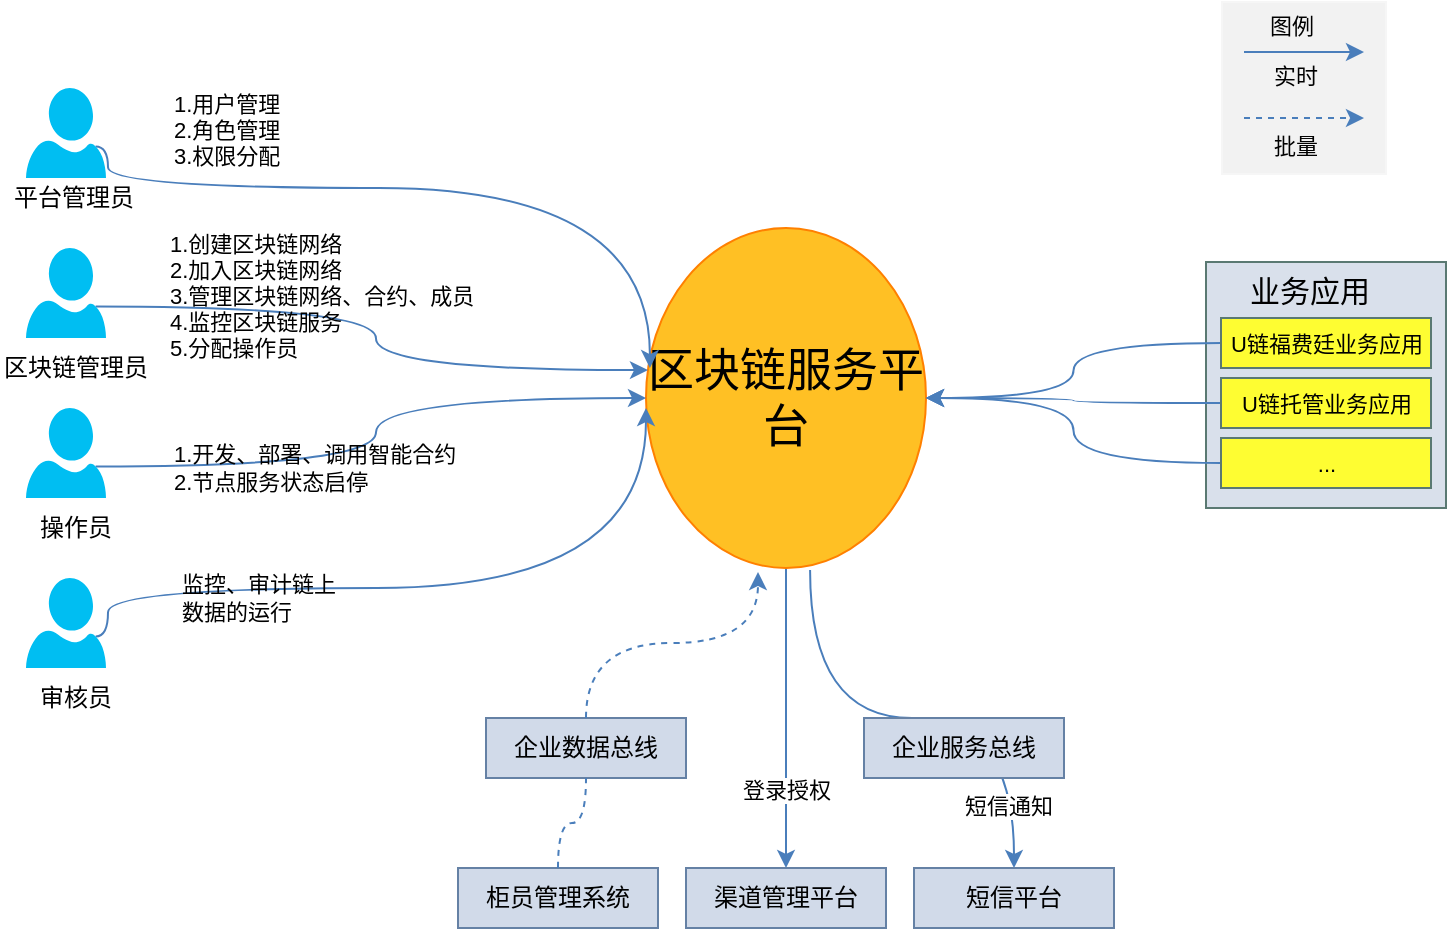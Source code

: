 <mxfile pages="1" version="11.2.9" type="github"><diagram id="S7dxMp5yN2kBzL2uqI0f" name="Page-1"><mxGraphModel dx="932" dy="569" grid="0" gridSize="10" guides="1" tooltips="1" connect="1" arrows="1" fold="1" page="1" pageScale="1" pageWidth="3300" pageHeight="4681" math="0" shadow="0"><root><mxCell id="0"/><mxCell id="1" parent="0"/><mxCell id="Oo96X7b7Oye1o3Ie4v3Q-36" style="edgeStyle=orthogonalEdgeStyle;curved=1;rounded=0;orthogonalLoop=1;jettySize=auto;html=1;exitX=0.586;exitY=1.006;exitDx=0;exitDy=0;fontSize=11;strokeColor=#4A7EBB;exitPerimeter=0;" parent="1" source="Oo96X7b7Oye1o3Ie4v3Q-1" target="Oo96X7b7Oye1o3Ie4v3Q-30" edge="1"><mxGeometry relative="1" as="geometry"/></mxCell><mxCell id="Oo96X7b7Oye1o3Ie4v3Q-37" value="短信通知" style="text;html=1;resizable=0;points=[];align=center;verticalAlign=middle;labelBackgroundColor=#ffffff;fontSize=11;" parent="Oo96X7b7Oye1o3Ie4v3Q-36" vertex="1" connectable="0"><mxGeometry x="0.75" y="-3" relative="1" as="geometry"><mxPoint as="offset"/></mxGeometry></mxCell><mxCell id="Oo96X7b7Oye1o3Ie4v3Q-56" style="edgeStyle=orthogonalEdgeStyle;curved=1;rounded=0;orthogonalLoop=1;jettySize=auto;html=1;exitX=0.5;exitY=1;exitDx=0;exitDy=0;entryX=0.5;entryY=0;entryDx=0;entryDy=0;strokeColor=#4A7EBB;fontSize=11;" parent="1" source="Oo96X7b7Oye1o3Ie4v3Q-1" target="Oo96X7b7Oye1o3Ie4v3Q-28" edge="1"><mxGeometry relative="1" as="geometry"/></mxCell><mxCell id="1iLv60x0cFXVVJKF3E_c-1" value="登录授权" style="text;html=1;resizable=0;points=[];align=center;verticalAlign=middle;labelBackgroundColor=#ffffff;fontSize=11;" parent="Oo96X7b7Oye1o3Ie4v3Q-56" vertex="1" connectable="0"><mxGeometry x="0.48" relative="1" as="geometry"><mxPoint as="offset"/></mxGeometry></mxCell><mxCell id="Oo96X7b7Oye1o3Ie4v3Q-1" value="区块链服务平台" style="ellipse;whiteSpace=wrap;html=1;fontSize=23;fillColor=#FFC024;strokeColor=#FF8000;shadow=0;labelBorderColor=none;" parent="1" vertex="1"><mxGeometry x="480" y="210" width="140" height="170" as="geometry"/></mxCell><mxCell id="Oo96X7b7Oye1o3Ie4v3Q-4" style="edgeStyle=orthogonalEdgeStyle;curved=1;rounded=0;orthogonalLoop=1;jettySize=auto;html=1;exitX=0.87;exitY=0.65;exitDx=0;exitDy=0;exitPerimeter=0;entryX=0.014;entryY=0.412;entryDx=0;entryDy=0;entryPerimeter=0;fontSize=23;strokeColor=#4A7EBB;" parent="1" source="Oo96X7b7Oye1o3Ie4v3Q-2" target="Oo96X7b7Oye1o3Ie4v3Q-1" edge="1"><mxGeometry relative="1" as="geometry"><Array as="points"><mxPoint x="211" y="190"/><mxPoint x="482" y="190"/></Array></mxGeometry></mxCell><mxCell id="Oo96X7b7Oye1o3Ie4v3Q-2" value="" style="verticalLabelPosition=bottom;html=1;verticalAlign=top;align=center;strokeColor=none;fillColor=#00BEF2;shape=mxgraph.azure.user;fontSize=23;" parent="1" vertex="1"><mxGeometry x="170" y="140" width="40" height="45" as="geometry"/></mxCell><mxCell id="Oo96X7b7Oye1o3Ie4v3Q-7" value="平台管理员" style="text;html=1;resizable=0;points=[];autosize=1;align=left;verticalAlign=top;spacingTop=-4;fontSize=12;" parent="1" vertex="1"><mxGeometry x="162" y="185" width="80" height="20" as="geometry"/></mxCell><mxCell id="Oo96X7b7Oye1o3Ie4v3Q-14" style="edgeStyle=orthogonalEdgeStyle;curved=1;rounded=0;orthogonalLoop=1;jettySize=auto;html=1;exitX=0.87;exitY=0.65;exitDx=0;exitDy=0;exitPerimeter=0;entryX=0.007;entryY=0.418;entryDx=0;entryDy=0;entryPerimeter=0;fontSize=12;strokeColor=#4A7EBB;" parent="1" source="Oo96X7b7Oye1o3Ie4v3Q-8" target="Oo96X7b7Oye1o3Ie4v3Q-1" edge="1"><mxGeometry relative="1" as="geometry"/></mxCell><mxCell id="Oo96X7b7Oye1o3Ie4v3Q-8" value="" style="verticalLabelPosition=bottom;html=1;verticalAlign=top;align=center;strokeColor=none;fillColor=#00BEF2;shape=mxgraph.azure.user;fontSize=12;" parent="1" vertex="1"><mxGeometry x="170" y="220" width="40" height="45" as="geometry"/></mxCell><mxCell id="Oo96X7b7Oye1o3Ie4v3Q-9" value="区块链管理员" style="text;html=1;resizable=0;points=[];autosize=1;align=left;verticalAlign=top;spacingTop=-4;fontSize=12;" parent="1" vertex="1"><mxGeometry x="157" y="270" width="90" height="20" as="geometry"/></mxCell><mxCell id="Oo96X7b7Oye1o3Ie4v3Q-10" value="操作员" style="text;html=1;resizable=0;points=[];autosize=1;align=left;verticalAlign=top;spacingTop=-4;fontSize=12;" parent="1" vertex="1"><mxGeometry x="175" y="350" width="50" height="20" as="geometry"/></mxCell><mxCell id="Oo96X7b7Oye1o3Ie4v3Q-15" style="edgeStyle=orthogonalEdgeStyle;curved=1;rounded=0;orthogonalLoop=1;jettySize=auto;html=1;exitX=0.87;exitY=0.65;exitDx=0;exitDy=0;exitPerimeter=0;entryX=0;entryY=0.5;entryDx=0;entryDy=0;fontSize=12;strokeColor=#4A7EBB;" parent="1" source="Oo96X7b7Oye1o3Ie4v3Q-11" target="Oo96X7b7Oye1o3Ie4v3Q-1" edge="1"><mxGeometry relative="1" as="geometry"/></mxCell><mxCell id="Oo96X7b7Oye1o3Ie4v3Q-11" value="" style="verticalLabelPosition=bottom;html=1;verticalAlign=top;align=center;strokeColor=none;fillColor=#00BEF2;shape=mxgraph.azure.user;fontSize=12;" parent="1" vertex="1"><mxGeometry x="170" y="300" width="40" height="45" as="geometry"/></mxCell><mxCell id="Oo96X7b7Oye1o3Ie4v3Q-16" style="edgeStyle=orthogonalEdgeStyle;curved=1;rounded=0;orthogonalLoop=1;jettySize=auto;html=1;exitX=0.87;exitY=0.65;exitDx=0;exitDy=0;exitPerimeter=0;fontSize=12;strokeColor=#4A7EBB;" parent="1" source="Oo96X7b7Oye1o3Ie4v3Q-12" edge="1"><mxGeometry relative="1" as="geometry"><mxPoint x="480" y="300" as="targetPoint"/><Array as="points"><mxPoint x="211" y="390"/><mxPoint x="480" y="390"/></Array></mxGeometry></mxCell><mxCell id="Oo96X7b7Oye1o3Ie4v3Q-12" value="" style="verticalLabelPosition=bottom;html=1;verticalAlign=top;align=center;strokeColor=none;fillColor=#00BEF2;shape=mxgraph.azure.user;fontSize=12;" parent="1" vertex="1"><mxGeometry x="170" y="385" width="40" height="45" as="geometry"/></mxCell><mxCell id="Oo96X7b7Oye1o3Ie4v3Q-13" value="审核员" style="text;html=1;resizable=0;points=[];autosize=1;align=left;verticalAlign=top;spacingTop=-4;fontSize=12;" parent="1" vertex="1"><mxGeometry x="175" y="435" width="50" height="20" as="geometry"/></mxCell><mxCell id="Oo96X7b7Oye1o3Ie4v3Q-20" value="1.用户管理&lt;br style=&quot;font-size: 11px;&quot;&gt;2.角色管理&lt;br style=&quot;font-size: 11px;&quot;&gt;3.权限分配" style="text;html=1;fontSize=11;" parent="1" vertex="1"><mxGeometry x="242" y="135" width="70" height="60" as="geometry"/></mxCell><mxCell id="Oo96X7b7Oye1o3Ie4v3Q-21" value="1.创建区块链网络&lt;br&gt;2.加入区块链网络&lt;br&gt;3.管理区块链网络、合约、成员&lt;br&gt;4.监控区块链服务&lt;br&gt;5.分配操作员" style="rounded=0;whiteSpace=wrap;html=1;fillColor=none;fontSize=11;align=left;strokeColor=none;" parent="1" vertex="1"><mxGeometry x="240" y="210" width="165" height="68" as="geometry"/></mxCell><mxCell id="Oo96X7b7Oye1o3Ie4v3Q-22" value="1.开发、部署、调用智能合约&lt;br&gt;2.节点服务状态启停" style="rounded=0;whiteSpace=wrap;html=1;fillColor=none;fontSize=11;align=left;strokeColor=none;" parent="1" vertex="1"><mxGeometry x="242" y="310" width="150" height="40" as="geometry"/></mxCell><mxCell id="Oo96X7b7Oye1o3Ie4v3Q-24" value="监控、审计链上&lt;br&gt;数据的运行" style="rounded=0;whiteSpace=wrap;html=1;fillColor=none;fontSize=11;align=left;strokeColor=none;" parent="1" vertex="1"><mxGeometry x="246" y="377" width="95" height="35" as="geometry"/></mxCell><mxCell id="Oo96X7b7Oye1o3Ie4v3Q-27" value="柜员管理系统" style="rounded=0;whiteSpace=wrap;html=1;fontSize=12;fillColor=#D1DAE9;strokeColor=#6581A5;" parent="1" vertex="1"><mxGeometry x="386" y="530" width="100" height="30" as="geometry"/></mxCell><mxCell id="Oo96X7b7Oye1o3Ie4v3Q-28" value="渠道管理平台" style="rounded=0;whiteSpace=wrap;html=1;fontSize=12;fillColor=#D1DAE9;strokeColor=#6581A5;" parent="1" vertex="1"><mxGeometry x="500" y="530" width="100" height="30" as="geometry"/></mxCell><mxCell id="Oo96X7b7Oye1o3Ie4v3Q-30" value="短信平台" style="rounded=0;whiteSpace=wrap;html=1;fontSize=12;fillColor=#D1DAE9;strokeColor=#6581A5;" parent="1" vertex="1"><mxGeometry x="614" y="530" width="100" height="30" as="geometry"/></mxCell><mxCell id="Oo96X7b7Oye1o3Ie4v3Q-39" value="" style="rounded=0;whiteSpace=wrap;html=1;fontSize=11;fillColor=#D9E0EB;strokeColor=#5A7972;" parent="1" vertex="1"><mxGeometry x="760" y="227" width="120" height="123" as="geometry"/></mxCell><mxCell id="Oo96X7b7Oye1o3Ie4v3Q-41" value="业务应用" style="text;html=1;resizable=0;points=[];autosize=1;align=left;verticalAlign=top;spacingTop=-4;fontSize=15;" parent="1" vertex="1"><mxGeometry x="780" y="230" width="60" height="10" as="geometry"/></mxCell><mxCell id="Oo96X7b7Oye1o3Ie4v3Q-48" style="edgeStyle=orthogonalEdgeStyle;curved=1;rounded=0;orthogonalLoop=1;jettySize=auto;html=1;exitX=0;exitY=0.5;exitDx=0;exitDy=0;entryX=1;entryY=0.5;entryDx=0;entryDy=0;fontSize=11;strokeColor=#4A7EBB;" parent="1" source="Oo96X7b7Oye1o3Ie4v3Q-42" target="Oo96X7b7Oye1o3Ie4v3Q-1" edge="1"><mxGeometry relative="1" as="geometry"/></mxCell><mxCell id="Oo96X7b7Oye1o3Ie4v3Q-42" value="U链福费廷业务应用" style="rounded=0;whiteSpace=wrap;html=1;fontSize=11;fillColor=#FEFD32;strokeColor=#5A7972;" parent="1" vertex="1"><mxGeometry x="767.5" y="255" width="105" height="25" as="geometry"/></mxCell><mxCell id="Oo96X7b7Oye1o3Ie4v3Q-49" style="edgeStyle=orthogonalEdgeStyle;curved=1;rounded=0;orthogonalLoop=1;jettySize=auto;html=1;exitX=0;exitY=0.5;exitDx=0;exitDy=0;entryX=1;entryY=0.5;entryDx=0;entryDy=0;fontSize=11;strokeColor=#4A7EBB;" parent="1" source="Oo96X7b7Oye1o3Ie4v3Q-43" target="Oo96X7b7Oye1o3Ie4v3Q-1" edge="1"><mxGeometry relative="1" as="geometry"/></mxCell><mxCell id="Oo96X7b7Oye1o3Ie4v3Q-43" value="U链托管业务应用" style="rounded=0;whiteSpace=wrap;html=1;fontSize=11;fillColor=#FEFD32;strokeColor=#5A7972;" parent="1" vertex="1"><mxGeometry x="767.5" y="285" width="105" height="25" as="geometry"/></mxCell><mxCell id="Oo96X7b7Oye1o3Ie4v3Q-47" style="edgeStyle=orthogonalEdgeStyle;curved=1;rounded=0;orthogonalLoop=1;jettySize=auto;html=1;exitX=0;exitY=0.5;exitDx=0;exitDy=0;fontSize=11;entryX=1;entryY=0.5;entryDx=0;entryDy=0;strokeColor=#4A7EBB;" parent="1" source="Oo96X7b7Oye1o3Ie4v3Q-44" target="Oo96X7b7Oye1o3Ie4v3Q-1" edge="1"><mxGeometry relative="1" as="geometry"><mxPoint x="630" y="290" as="targetPoint"/></mxGeometry></mxCell><mxCell id="Oo96X7b7Oye1o3Ie4v3Q-44" value="..." style="rounded=0;whiteSpace=wrap;html=1;fontSize=11;fillColor=#FEFD32;strokeColor=#5A7972;" parent="1" vertex="1"><mxGeometry x="767.5" y="315" width="105" height="25" as="geometry"/></mxCell><mxCell id="Oo96X7b7Oye1o3Ie4v3Q-50" value="" style="rounded=0;whiteSpace=wrap;html=1;strokeColor=#F6F6F6;fillColor=#F2F2F2;fontSize=11;" parent="1" vertex="1"><mxGeometry x="768" y="97" width="82" height="86" as="geometry"/></mxCell><mxCell id="Oo96X7b7Oye1o3Ie4v3Q-51" value="图例" style="text;html=1;resizable=0;points=[];autosize=1;align=left;verticalAlign=top;spacingTop=-4;fontSize=11;" parent="1" vertex="1"><mxGeometry x="790" y="100" width="40" height="10" as="geometry"/></mxCell><mxCell id="Oo96X7b7Oye1o3Ie4v3Q-52" value="" style="endArrow=classic;html=1;dashed=1;strokeColor=#4A7EBB;fontSize=11;" parent="1" edge="1"><mxGeometry width="50" height="50" relative="1" as="geometry"><mxPoint x="779" y="155" as="sourcePoint"/><mxPoint x="839" y="155" as="targetPoint"/></mxGeometry></mxCell><mxCell id="Oo96X7b7Oye1o3Ie4v3Q-53" value="批量" style="text;html=1;resizable=0;points=[];autosize=1;align=left;verticalAlign=top;spacingTop=-4;fontSize=11;" parent="1" vertex="1"><mxGeometry x="792" y="160" width="40" height="10" as="geometry"/></mxCell><mxCell id="Oo96X7b7Oye1o3Ie4v3Q-54" value="" style="endArrow=classic;html=1;strokeColor=#4A7EBB;fontSize=11;" parent="1" edge="1"><mxGeometry width="50" height="50" relative="1" as="geometry"><mxPoint x="779" y="122" as="sourcePoint"/><mxPoint x="839" y="122" as="targetPoint"/></mxGeometry></mxCell><mxCell id="Oo96X7b7Oye1o3Ie4v3Q-55" value="实时" style="text;html=1;resizable=0;points=[];autosize=1;align=left;verticalAlign=top;spacingTop=-4;fontSize=11;" parent="1" vertex="1"><mxGeometry x="792" y="125" width="40" height="10" as="geometry"/></mxCell><mxCell id="62EWf5has-jM_Tk3og4D-1" value="企业数据总线" style="rounded=0;whiteSpace=wrap;html=1;fontSize=12;fillColor=#D1DAE9;strokeColor=#6581A5;" parent="1" vertex="1"><mxGeometry x="400" y="455" width="100" height="30" as="geometry"/></mxCell><mxCell id="62EWf5has-jM_Tk3og4D-2" value="" style="endArrow=none;dashed=1;html=1;entryX=0.5;entryY=1;entryDx=0;entryDy=0;edgeStyle=orthogonalEdgeStyle;curved=1;exitX=0.5;exitY=0;exitDx=0;exitDy=0;strokeColor=#4A7EBB;" parent="1" source="Oo96X7b7Oye1o3Ie4v3Q-27" target="62EWf5has-jM_Tk3og4D-1" edge="1"><mxGeometry width="50" height="50" relative="1" as="geometry"><mxPoint x="272" y="576" as="sourcePoint"/><mxPoint x="322" y="526" as="targetPoint"/></mxGeometry></mxCell><mxCell id="62EWf5has-jM_Tk3og4D-3" value="" style="endArrow=classic;html=1;edgeStyle=orthogonalEdgeStyle;curved=1;entryX=0.4;entryY=1.012;entryDx=0;entryDy=0;entryPerimeter=0;exitX=0.5;exitY=0;exitDx=0;exitDy=0;dashed=1;strokeColor=#4A7EBB;" parent="1" source="62EWf5has-jM_Tk3og4D-1" target="Oo96X7b7Oye1o3Ie4v3Q-1" edge="1"><mxGeometry width="50" height="50" relative="1" as="geometry"><mxPoint x="452" y="440" as="sourcePoint"/><mxPoint x="502" y="390" as="targetPoint"/></mxGeometry></mxCell><mxCell id="iNfKLW2glvByXDLfcFTz-1" value="企业服务总线" style="rounded=0;whiteSpace=wrap;html=1;fontSize=12;fillColor=#D1DAE9;strokeColor=#6581A5;" vertex="1" parent="1"><mxGeometry x="589" y="455" width="100" height="30" as="geometry"/></mxCell></root></mxGraphModel></diagram></mxfile>
